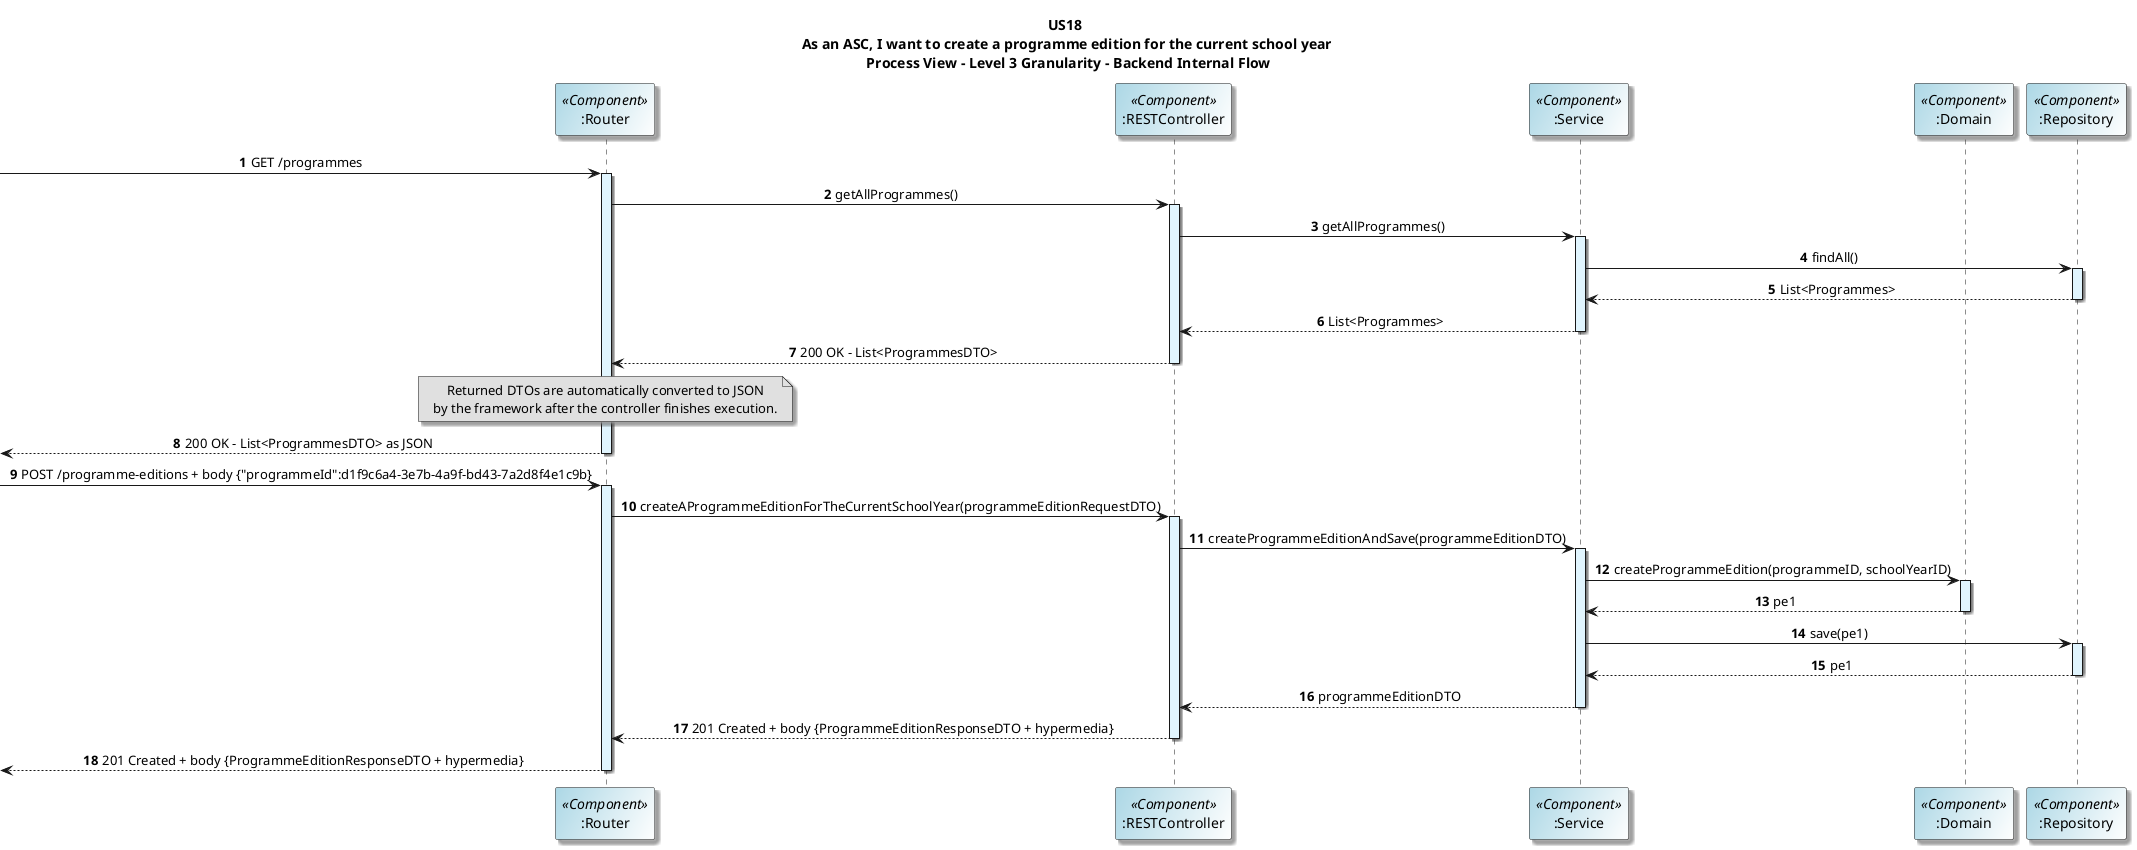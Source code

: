 @startuml
title  US18 \n As an ASC, I want to create a programme edition for the current school year \n Process View - Level 3 Granularity - Backend Internal Flow
skinparam titleFontName "Verdana"
skinparam defaultFontName "Verdana"
skinparam defaultTextAlignment center
skinparam shadowing true
skinparam actorBackgroundColor #lightblue
skinparam participantBackgroundColor #lightblue/white
autonumber


participant ":Router" as Router <<Component>>
participant ":RESTController" as Controller <<Component>>
participant ":Service" as Service <<Component>>
participant ":Domain" as Domain <<Component>>
participant ":Repository" as Repository <<Component>>

'get all programmes name
-> Router: GET /programmes


activate Router #E1F5FE

Router -> Controller: getAllProgrammes()
activate Controller  #E1F5FE

Controller -> Service: getAllProgrammes()
activate Service  #E1F5FE

Service -> Repository: findAll()
activate Repository  #E1F5FE


Repository --> Service: List<Programmes>
deactivate Repository
Service --> Controller: List<Programmes>
deactivate Service
Controller --> Router: 200 OK – List<ProgrammesDTO>
deactivate Controller
note over Router #E0E0E0
  Returned DTOs are automatically converted to JSON
  by the framework after the controller finishes execution.
end note
<-- Router: 200 OK – List<ProgrammesDTO> as JSON
deactivate Router


-> Router: POST /programme-editions + body {"programmeId":d1f9c6a4-3e7b-4a9f-bd43-7a2d8f4e1c9b}
activate Router #E1F5FE

'''''''''''''''''''''''''''''''''''''''''
Router -> Controller: createAProgrammeEditionForTheCurrentSchoolYear(programmeEditionRequestDTO)

'create programmeEdition for current School Year
activate Controller #E1F5FE
Controller -> Service:createProgrammeEditionAndSave(programmeEditionDTO)

activate Service #E1F5FE


Service -> Domain: createProgrammeEdition(programmeID, schoolYearID)
activate Domain #E1F5FE

participant ":Repository" as Repository <<Component>>

Domain --> Service: pe1
deactivate Domain

Service -> Repository: save(pe1)
activate Repository #E1F5FE

Repository --> Service: pe1
deactivate Repository

Service --> Controller: programmeEditionDTO
deactivate Service


Controller --> Router :  201 Created + body {ProgrammeEditionResponseDTO + hypermedia}
deactivate Controller

<-- Router: 201 Created + body {ProgrammeEditionResponseDTO + hypermedia}
deactivate Router
@enduml